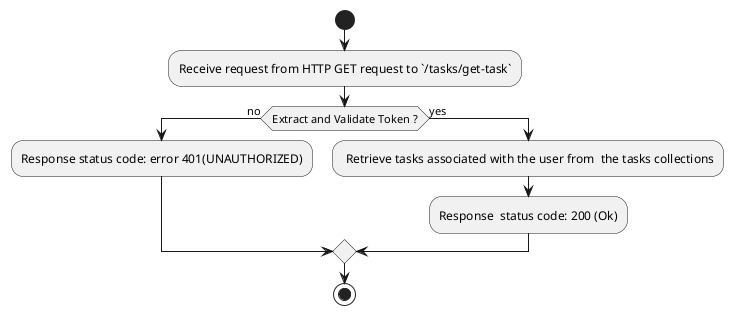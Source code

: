 @startuml handleGetTasksById
start
:Receive request from HTTP GET request to `/tasks/get-task`; 
if (Extract and Validate Token ?) then (no)
    :Response status code: error 401(UNAUTHORIZED);
else (yes)
    : Retrieve tasks associated with the user from  the tasks collections;
    :Response  status code: 200 (Ok);
endif
stop
@enduml
